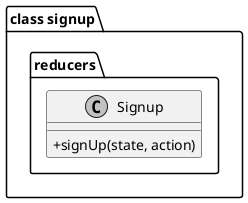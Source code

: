 @startuml

 skinparam monochrome true
 skinparam classAttributeIconSize 0
 top to bottom direction
package "class signup.reducers"{
  
class "Signup" {
  + signUp(state, action)
}  
  
}


@enduml